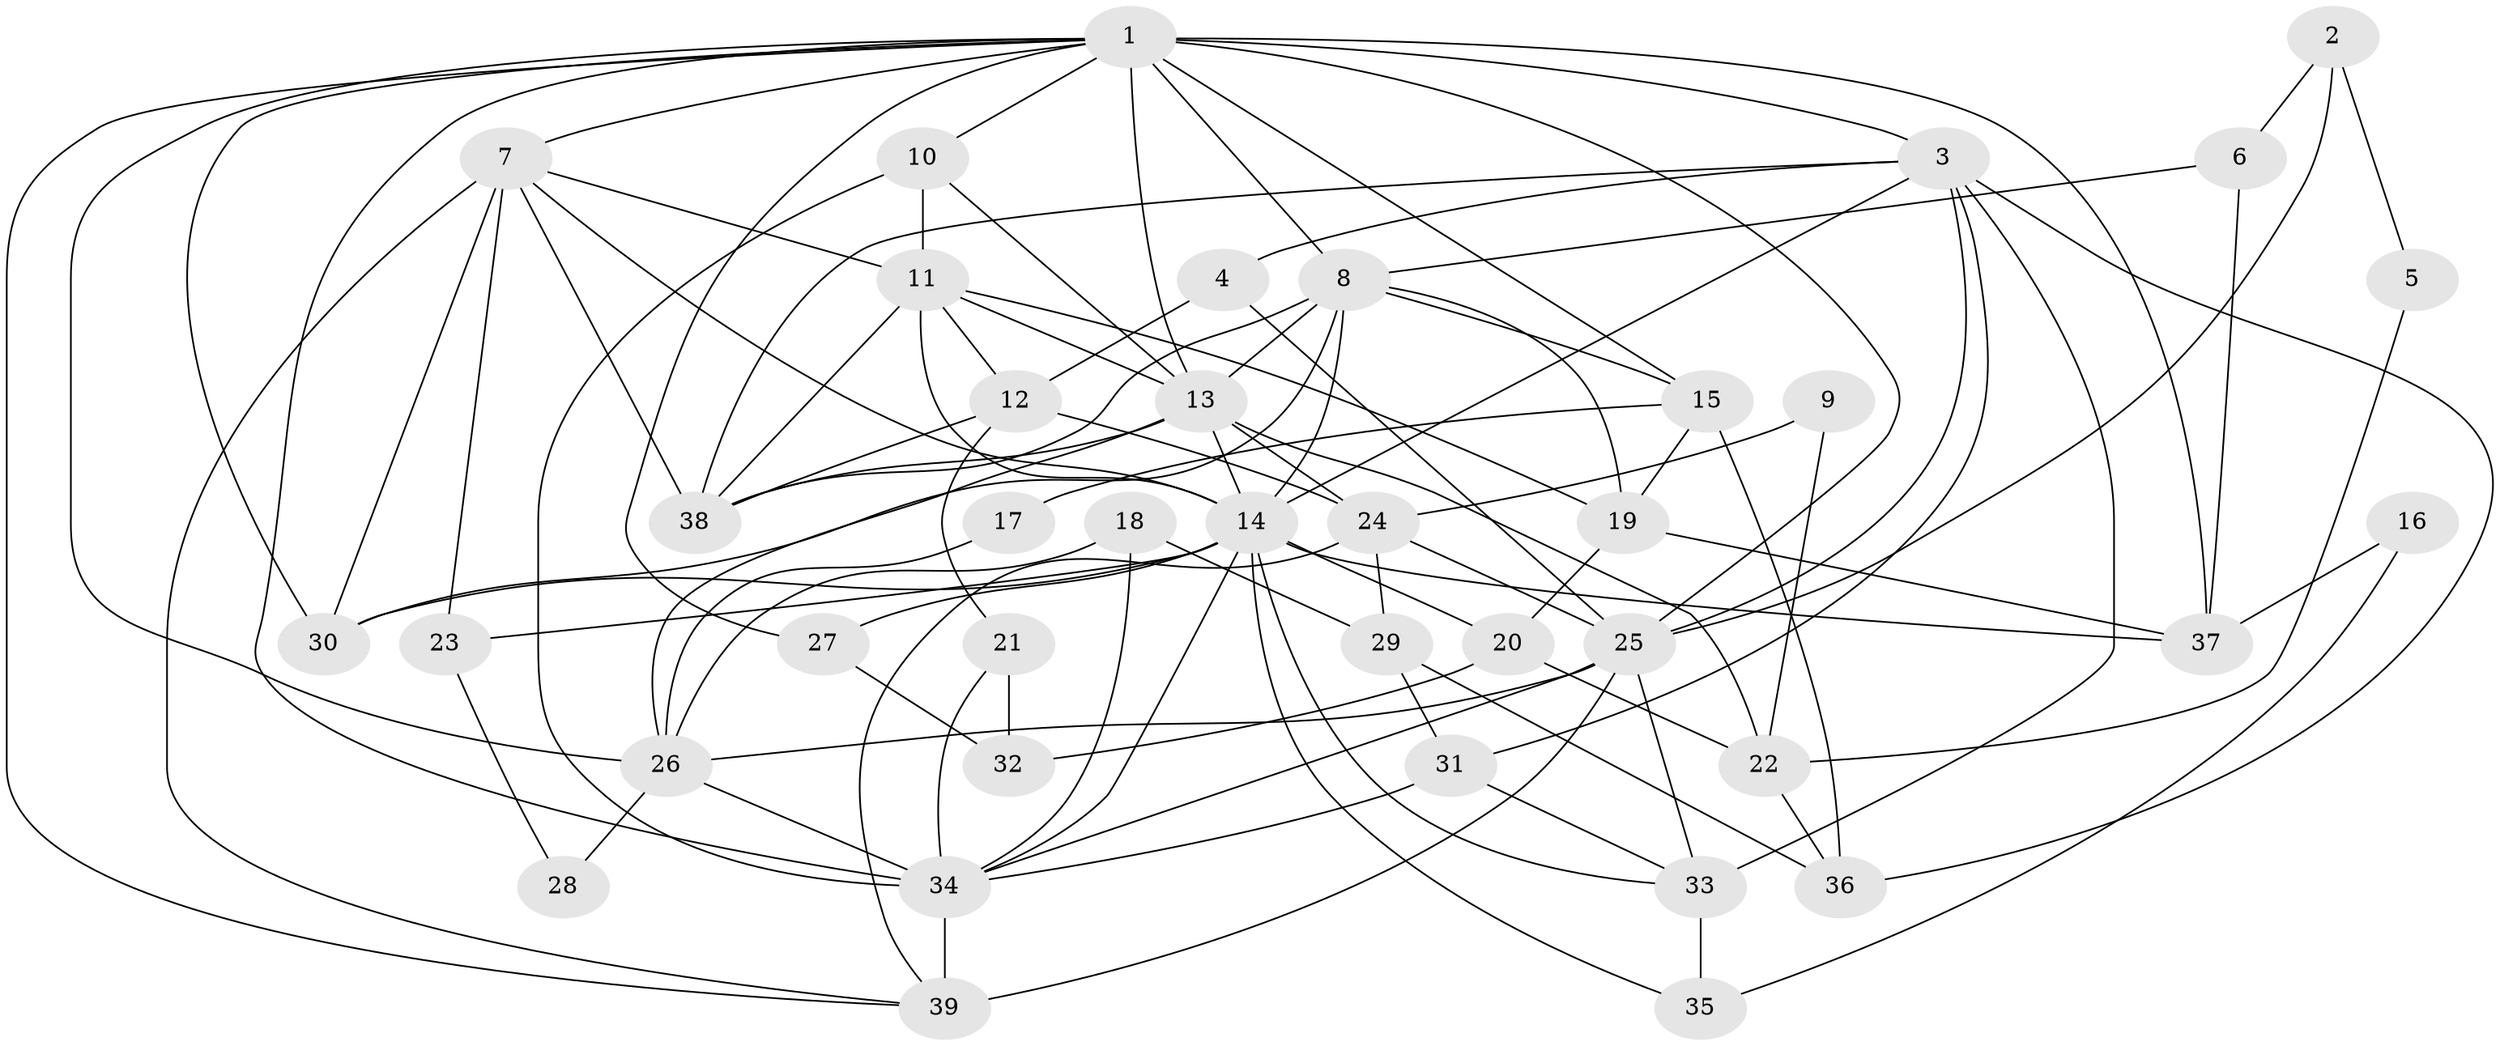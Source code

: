 // original degree distribution, {2: 0.11538461538461539, 3: 0.3076923076923077, 4: 0.2692307692307692, 7: 0.0641025641025641, 6: 0.0641025641025641, 5: 0.16666666666666666, 8: 0.01282051282051282}
// Generated by graph-tools (version 1.1) at 2025/36/03/09/25 02:36:12]
// undirected, 39 vertices, 99 edges
graph export_dot {
graph [start="1"]
  node [color=gray90,style=filled];
  1;
  2;
  3;
  4;
  5;
  6;
  7;
  8;
  9;
  10;
  11;
  12;
  13;
  14;
  15;
  16;
  17;
  18;
  19;
  20;
  21;
  22;
  23;
  24;
  25;
  26;
  27;
  28;
  29;
  30;
  31;
  32;
  33;
  34;
  35;
  36;
  37;
  38;
  39;
  1 -- 3 [weight=2.0];
  1 -- 7 [weight=1.0];
  1 -- 8 [weight=1.0];
  1 -- 10 [weight=1.0];
  1 -- 13 [weight=4.0];
  1 -- 15 [weight=1.0];
  1 -- 25 [weight=1.0];
  1 -- 26 [weight=1.0];
  1 -- 27 [weight=1.0];
  1 -- 30 [weight=1.0];
  1 -- 34 [weight=2.0];
  1 -- 37 [weight=1.0];
  1 -- 39 [weight=1.0];
  2 -- 5 [weight=1.0];
  2 -- 6 [weight=1.0];
  2 -- 25 [weight=1.0];
  3 -- 4 [weight=1.0];
  3 -- 14 [weight=1.0];
  3 -- 25 [weight=1.0];
  3 -- 31 [weight=1.0];
  3 -- 33 [weight=1.0];
  3 -- 36 [weight=1.0];
  3 -- 38 [weight=1.0];
  4 -- 12 [weight=1.0];
  4 -- 25 [weight=2.0];
  5 -- 22 [weight=1.0];
  6 -- 8 [weight=1.0];
  6 -- 37 [weight=1.0];
  7 -- 11 [weight=2.0];
  7 -- 14 [weight=1.0];
  7 -- 23 [weight=1.0];
  7 -- 30 [weight=1.0];
  7 -- 38 [weight=1.0];
  7 -- 39 [weight=1.0];
  8 -- 13 [weight=2.0];
  8 -- 14 [weight=1.0];
  8 -- 15 [weight=1.0];
  8 -- 19 [weight=1.0];
  8 -- 30 [weight=1.0];
  8 -- 38 [weight=1.0];
  9 -- 22 [weight=1.0];
  9 -- 24 [weight=1.0];
  10 -- 11 [weight=2.0];
  10 -- 13 [weight=2.0];
  10 -- 34 [weight=3.0];
  11 -- 12 [weight=1.0];
  11 -- 13 [weight=1.0];
  11 -- 14 [weight=1.0];
  11 -- 19 [weight=1.0];
  11 -- 38 [weight=1.0];
  12 -- 21 [weight=1.0];
  12 -- 24 [weight=1.0];
  12 -- 38 [weight=1.0];
  13 -- 14 [weight=3.0];
  13 -- 22 [weight=1.0];
  13 -- 24 [weight=1.0];
  13 -- 26 [weight=1.0];
  13 -- 38 [weight=1.0];
  14 -- 20 [weight=1.0];
  14 -- 23 [weight=1.0];
  14 -- 27 [weight=2.0];
  14 -- 30 [weight=1.0];
  14 -- 33 [weight=1.0];
  14 -- 34 [weight=1.0];
  14 -- 35 [weight=1.0];
  14 -- 37 [weight=1.0];
  15 -- 17 [weight=1.0];
  15 -- 19 [weight=1.0];
  15 -- 36 [weight=1.0];
  16 -- 35 [weight=1.0];
  16 -- 37 [weight=1.0];
  17 -- 26 [weight=1.0];
  18 -- 26 [weight=1.0];
  18 -- 29 [weight=1.0];
  18 -- 34 [weight=1.0];
  19 -- 20 [weight=1.0];
  19 -- 37 [weight=1.0];
  20 -- 22 [weight=1.0];
  20 -- 32 [weight=1.0];
  21 -- 32 [weight=1.0];
  21 -- 34 [weight=1.0];
  22 -- 36 [weight=1.0];
  23 -- 28 [weight=1.0];
  24 -- 25 [weight=1.0];
  24 -- 29 [weight=1.0];
  24 -- 39 [weight=1.0];
  25 -- 26 [weight=1.0];
  25 -- 33 [weight=1.0];
  25 -- 34 [weight=1.0];
  25 -- 39 [weight=3.0];
  26 -- 28 [weight=1.0];
  26 -- 34 [weight=1.0];
  27 -- 32 [weight=1.0];
  29 -- 31 [weight=1.0];
  29 -- 36 [weight=1.0];
  31 -- 33 [weight=1.0];
  31 -- 34 [weight=1.0];
  33 -- 35 [weight=1.0];
  34 -- 39 [weight=1.0];
}
